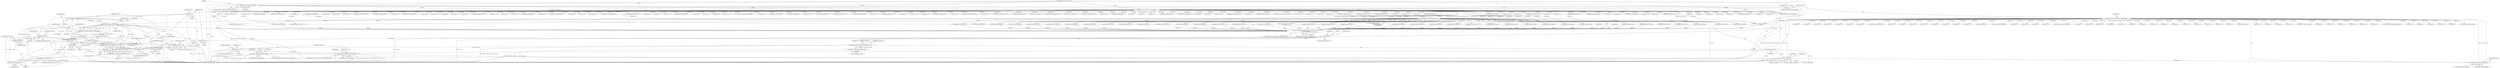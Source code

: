 digraph "0_tcpdump_289c672020280529fd382f3502efab7100d638ec@pointer" {
"1002103" [label="(Call,obj_tptr+=4)"];
"1002116" [label="(Call,rsvp_intserv_print(ndo, obj_tptr, obj_tlen))"];
"1000145" [label="(MethodParameterIn,netdissect_options *ndo)"];
"1002103" [label="(Call,obj_tptr+=4)"];
"1002057" [label="(Call,obj_tptr+=4)"];
"1000314" [label="(Call,obj_tptr=tptr+sizeof(struct rsvp_object_header))"];
"1000184" [label="(Call,(const struct rsvp_object_header *)tptr)"];
"1000148" [label="(MethodParameterIn,const u_char *tptr)"];
"1002131" [label="(Call,obj_tptr+=processed)"];
"1002121" [label="(Call,processed == 0)"];
"1002114" [label="(Call,processed = rsvp_intserv_print(ndo, obj_tptr, obj_tlen))"];
"1002106" [label="(Call,obj_tlen-=4)"];
"1002064" [label="(Call,obj_tlen >= 4)"];
"1002060" [label="(Call,obj_tlen-=4)"];
"1002031" [label="(Call,obj_tlen < 4)"];
"1000320" [label="(Call,obj_tlen=rsvp_obj_len-sizeof(struct rsvp_object_header))"];
"1000322" [label="(Call,rsvp_obj_len-sizeof(struct rsvp_object_header))"];
"1000301" [label="(Call,tlen < rsvp_obj_len)"];
"1000172" [label="(Call,tlen>=sizeof(struct rsvp_object_header))"];
"1000150" [label="(MethodParameterIn,u_int tlen)"];
"1000215" [label="(Call,rsvp_obj_len < sizeof(struct rsvp_object_header))"];
"1000199" [label="(Call,rsvp_obj_len % 4)"];
"1000187" [label="(Call,rsvp_obj_len=EXTRACT_16BITS(rsvp_obj_header->length))"];
"1000189" [label="(Call,EXTRACT_16BITS(rsvp_obj_header->length))"];
"1002125" [label="(Call,obj_tlen-=processed)"];
"1002071" [label="(Call,EXTRACT_16BITS(obj_tptr+2))"];
"1002070" [label="(Call,EXTRACT_16BITS(obj_tptr+2)<<2)"];
"1002068" [label="(Call,intserv_serv_tlen=EXTRACT_16BITS(obj_tptr+2)<<2)"];
"1002110" [label="(Call,intserv_serv_tlen>=4)"];
"1002128" [label="(Call,intserv_serv_tlen-=processed)"];
"1002072" [label="(Call,obj_tptr+2)"];
"1002096" [label="(Call,obj_tptr+1)"];
"1003366" [label="(Call,print_unknown_data(ndo, tptr + sizeof(struct rsvp_object_header), \"\n\t    \", /* FIXME indentation */\n                               rsvp_obj_len - sizeof(struct rsvp_object_header)))"];
"1002132" [label="(Identifier,obj_tptr)"];
"1002033" [label="(Literal,4)"];
"1001284" [label="(Call,EXTRACT_16BITS(obj_tptr+2))"];
"1000182" [label="(Call,rsvp_obj_header = (const struct rsvp_object_header *)tptr)"];
"1002127" [label="(Identifier,processed)"];
"1002071" [label="(Call,EXTRACT_16BITS(obj_tptr+2))"];
"1002568" [label="(Call,obj_tptr+=16)"];
"1002750" [label="(Call,obj_tptr+17)"];
"1002236" [label="(Call,obj_tlen < 20)"];
"1001853" [label="(Call,EXTRACT_32BITS(obj_tptr+8))"];
"1002028" [label="(Block,)"];
"1001192" [label="(Call,obj_tptr+4)"];
"1002951" [label="(Call,obj_tptr + 1)"];
"1002755" [label="(Call,EXTRACT_16BITS(obj_tptr+18))"];
"1000315" [label="(Identifier,obj_tptr)"];
"1002072" [label="(Call,obj_tptr+2)"];
"1001847" [label="(Call,EXTRACT_32BITS(obj_tptr+4))"];
"1001848" [label="(Call,obj_tptr+4)"];
"1000349" [label="(Call,obj_tlen < 8)"];
"1002066" [label="(Literal,4)"];
"1000314" [label="(Call,obj_tptr=tptr+sizeof(struct rsvp_object_header))"];
"1000186" [label="(Identifier,tptr)"];
"1002176" [label="(Call,obj_tlen < 20)"];
"1002583" [label="(Call,obj_tlen >= 8)"];
"1001477" [label="(Call,obj_tlen-=*(obj_tptr+1))"];
"1000681" [label="(Call,ipaddr_string(ndo, obj_tptr))"];
"1002129" [label="(Identifier,intserv_serv_tlen)"];
"1002660" [label="(Call,obj_tptr+5)"];
"1003183" [label="(Call,EXTRACT_16BITS(obj_tptr))"];
"1002032" [label="(Identifier,obj_tlen)"];
"1000301" [label="(Call,tlen < rsvp_obj_len)"];
"1003384" [label="(Literal,0)"];
"1000695" [label="(Call,obj_tlen < sizeof(struct in6_addr))"];
"1001918" [label="(Call,obj_tlen < 8)"];
"1001073" [label="(Call,obj_tptr+=4)"];
"1001025" [label="(Call,ipaddr_string(ndo, obj_tptr+8))"];
"1001658" [label="(Call,obj_tptr+3)"];
"1002895" [label="(Call,print_unknown_data(ndo, obj_tptr + 2, \"\n\t\t\", *(obj_tptr + 1) - 2))"];
"1001208" [label="(Call,EXTRACT_16BITS(obj_tptr+4))"];
"1001453" [label="(Call,obj_tptr+2)"];
"1001666" [label="(Call,obj_tptr+3)"];
"1001480" [label="(Call,obj_tptr+1)"];
"1002756" [label="(Call,obj_tptr+18)"];
"1001129" [label="(Call,obj_tptr + 6)"];
"1000410" [label="(Call,ip6addr_string(ndo, obj_tptr))"];
"1002323" [label="(Call,ipaddr_string(ndo, obj_tptr))"];
"1002118" [label="(Identifier,obj_tptr)"];
"1003380" [label="(Call,tlen-=rsvp_obj_len)"];
"1000952" [label="(Call,ip6addr_string(ndo, obj_tptr+20))"];
"1003324" [label="(Call,ip6addr_string(ndo, obj_tptr))"];
"1000217" [label="(Call,sizeof(struct rsvp_object_header))"];
"1000843" [label="(Call,EXTRACT_24BITS(obj_tptr+1))"];
"1002801" [label="(Call,obj_tlen-=20)"];
"1002731" [label="(Call,obj_tlen-=8)"];
"1001323" [label="(Call,obj_tptr + 1)"];
"1002957" [label="(Call,obj_tptr+=4)"];
"1000867" [label="(Call,obj_tlen < 8)"];
"1002398" [label="(Call,obj_tlen < sizeof(struct rsvp_obj_frr_t))"];
"1002109" [label="(ControlStructure,while (intserv_serv_tlen>=4))"];
"1000179" [label="(Identifier,tptr)"];
"1000463" [label="(Call,ip6addr_string(ndo, obj_tptr))"];
"1000571" [label="(Call,ipaddr_string(ndo, obj_tptr))"];
"1000176" [label="(Block,)"];
"1001483" [label="(Call,obj_tptr+=*(obj_tptr+1))"];
"1001405" [label="(Call,ipaddr_string(ndo, obj_tptr+2))"];
"1000145" [label="(MethodParameterIn,netdissect_options *ndo)"];
"1003373" [label="(Call,rsvp_obj_len - sizeof(struct rsvp_object_header))"];
"1002112" [label="(Literal,4)"];
"1000709" [label="(Call,ip6addr_string(ndo, obj_tptr))"];
"1002280" [label="(Call,ip6addr_string(ndo, obj_tptr))"];
"1001289" [label="(Call,obj_tptr + 2)"];
"1003154" [label="(Call,EXTRACT_32BITS(obj_tptr))"];
"1001095" [label="(Call,EXTRACT_16BITS(obj_tptr + 2))"];
"1003286" [label="(Call,obj_tlen < 4)"];
"1000328" [label="(Call,ND_TTEST2(*tptr, rsvp_obj_len))"];
"1002595" [label="(Call,ipaddr_string(ndo, obj_tptr))"];
"1001801" [label="(Call,obj_tptr + 4)"];
"1002160" [label="(Call,ipaddr_string(ndo, obj_tptr))"];
"1001014" [label="(Call,ipaddr_string(ndo, obj_tptr))"];
"1002665" [label="(Call,EXTRACT_16BITS(obj_tptr+6))"];
"1001448" [label="(Call,obj_tptr+2)"];
"1001295" [label="(Call,obj_tptr+=4)"];
"1001239" [label="(Call,obj_tlen < 4)"];
"1002206" [label="(Call,obj_tlen < 20)"];
"1002110" [label="(Call,intserv_serv_tlen>=4)"];
"1001854" [label="(Call,obj_tptr+8)"];
"1002353" [label="(Call,ipaddr_string(ndo, obj_tptr))"];
"1002105" [label="(Literal,4)"];
"1000897" [label="(Call,obj_tlen < 20)"];
"1000321" [label="(Identifier,obj_tlen)"];
"1001311" [label="(Call,obj_tlen >= 4)"];
"1001142" [label="(Call,EXTRACT_16BITS(obj_tptr+8))"];
"1001879" [label="(Call,EXTRACT_32BITS(obj_tptr + 4))"];
"1001179" [label="(Call,obj_tptr + 2)"];
"1001221" [label="(Call,EXTRACT_16BITS(obj_tptr + 4))"];
"1000911" [label="(Call,ip6addr_string(ndo, obj_tptr))"];
"1001841" [label="(Call,obj_tptr+4)"];
"1000215" [label="(Call,rsvp_obj_len < sizeof(struct rsvp_object_header))"];
"1003299" [label="(Call,ipaddr_string(ndo, obj_tptr))"];
"1001096" [label="(Call,obj_tptr + 2)"];
"1002108" [label="(Literal,4)"];
"1000205" [label="(Identifier,ndo)"];
"1003240" [label="(Call,obj_tlen-=4)"];
"1000171" [label="(ControlStructure,while(tlen>=sizeof(struct rsvp_object_header)))"];
"1002074" [label="(Literal,2)"];
"1000323" [label="(Identifier,rsvp_obj_len)"];
"1002677" [label="(Call,ipaddr_string(ndo, obj_tptr))"];
"1002104" [label="(Identifier,obj_tptr)"];
"1001377" [label="(Call,obj_tptr+6)"];
"1001470" [label="(Call,obj_tptr+3)"];
"1000520" [label="(Call,obj_tlen < 12)"];
"1000189" [label="(Call,EXTRACT_16BITS(rsvp_obj_header->length))"];
"1001407" [label="(Call,obj_tptr+2)"];
"1002741" [label="(Call,obj_tlen < 20)"];
"1001685" [label="(Call,obj_tlen < 4)"];
"1000216" [label="(Identifier,rsvp_obj_len)"];
"1000542" [label="(Call,ipaddr_string(ndo, obj_tptr + 8))"];
"1001052" [label="(Call,obj_tlen >= 4)"];
"1002119" [label="(Identifier,obj_tlen)"];
"1000200" [label="(Identifier,rsvp_obj_len)"];
"1003368" [label="(Call,tptr + sizeof(struct rsvp_object_header))"];
"1000557" [label="(Call,obj_tlen < 12)"];
"1002067" [label="(Block,)"];
"1002113" [label="(Block,)"];
"1001996" [label="(Call,obj_tlen < 4)"];
"1002950" [label="(Call,EXTRACT_24BITS(obj_tptr + 1))"];
"1001858" [label="(Call,obj_tptr + 12)"];
"1001587" [label="(Call,obj_tptr+3)"];
"1002134" [label="(ControlStructure,break;)"];
"1001277" [label="(Call,obj_tptr+1)"];
"1002009" [label="(Call,EXTRACT_32BITS(obj_tptr))"];
"1000852" [label="(Call,obj_tptr+=4)"];
"1001066" [label="(Call,EXTRACT_16BITS(obj_tptr + 2))"];
"1001462" [label="(Call,obj_tptr+3)"];
"1002111" [label="(Identifier,intserv_serv_tlen)"];
"1002053" [label="(Call,obj_tptr + 2)"];
"1002734" [label="(Call,obj_tptr+=8)"];
"1001079" [label="(Call,obj_tlen < 12)"];
"1002122" [label="(Identifier,processed)"];
"1002339" [label="(Call,obj_tlen < 16)"];
"1002103" [label="(Call,obj_tptr+=4)"];
"1000644" [label="(Call,ip6addr_string(ndo, obj_tptr))"];
"1002934" [label="(Call,obj_tlen < 8)"];
"1002484" [label="(Call,obj_tptr+=sizeof(struct rsvp_obj_frr_t))"];
"1003377" [label="(Call,tptr+=rsvp_obj_len)"];
"1002063" [label="(ControlStructure,while (obj_tlen >= 4))"];
"1000941" [label="(Call,ip6addr_string(ndo, obj_tptr))"];
"1001473" [label="(Call,EXTRACT_32BITS(obj_tptr + 4))"];
"1002828" [label="(Call,obj_tptr+2)"];
"1001646" [label="(Call,obj_tptr+2)"];
"1001896" [label="(Call,obj_tlen+=subobj_len)"];
"1001780" [label="(Call,obj_tptr + 4)"];
"1002266" [label="(Call,obj_tlen < 40)"];
"1002097" [label="(Identifier,obj_tptr)"];
"1001578" [label="(Call,obj_tlen < 4)"];
"1000330" [label="(Identifier,tptr)"];
"1001191" [label="(Call,EXTRACT_32BITS(obj_tptr+4))"];
"1002651" [label="(Call,obj_tlen < 8)"];
"1003225" [label="(Call,obj_tptr+4)"];
"1001502" [label="(Call,obj_tlen < 8)"];
"1001222" [label="(Call,obj_tptr + 4)"];
"1002107" [label="(Identifier,obj_tlen)"];
"1002115" [label="(Identifier,processed)"];
"1002030" [label="(ControlStructure,if (obj_tlen < 4))"];
"1002128" [label="(Call,intserv_serv_tlen-=processed)"];
"1000602" [label="(Call,obj_tlen < sizeof(struct in_addr))"];
"1002121" [label="(Call,processed == 0)"];
"1001954" [label="(Call,obj_tlen < 20)"];
"1003311" [label="(Call,obj_tlen < 16)"];
"1002117" [label="(Identifier,ndo)"];
"1001209" [label="(Call,obj_tptr+4)"];
"1000781" [label="(Call,obj_tlen < 12)"];
"1002125" [label="(Call,obj_tlen-=processed)"];
"1000303" [label="(Identifier,rsvp_obj_len)"];
"1003098" [label="(Call,signature_verify(ndo, pptr, plen,\n                                            obj_ptr.rsvp_obj_integrity->digest,\n                                            rsvp_clear_checksum,\n                                            rsvp_com_header))"];
"1000222" [label="(Identifier,ndo)"];
"1001419" [label="(Call,obj_tptr + 7)"];
"1003006" [label="(Call,(const struct rsvp_obj_integrity_t *)obj_tptr)"];
"1000485" [label="(Call,obj_tlen < 26)"];
"1002031" [label="(Call,obj_tlen < 4)"];
"1001067" [label="(Call,obj_tptr + 2)"];
"1001706" [label="(Call,EXTRACT_16BITS(obj_tptr))"];
"1002629" [label="(Call,EXTRACT_32BITS(obj_tptr))"];
"1000190" [label="(Call,rsvp_obj_header->length)"];
"1001233" [label="(Call,obj_tptr+=12)"];
"1002039" [label="(Identifier,ndo)"];
"1002114" [label="(Call,processed = rsvp_intserv_print(ndo, obj_tptr, obj_tlen))"];
"1002075" [label="(Literal,2)"];
"1000984" [label="(Call,ipaddr_string(ndo, obj_tptr))"];
"1000148" [label="(MethodParameterIn,const u_char *tptr)"];
"1000449" [label="(Call,obj_tlen < 36)"];
"1002819" [label="(Call,obj_tlen < 4)"];
"1002190" [label="(Call,ip6addr_string(ndo, obj_tptr))"];
"1002995" [label="(Call,obj_tlen < sizeof(struct rsvp_obj_integrity_t))"];
"1002078" [label="(Identifier,ndo)"];
"1000795" [label="(Call,EXTRACT_32BITS(obj_tptr))"];
"1000320" [label="(Call,obj_tlen=rsvp_obj_len-sizeof(struct rsvp_object_header))"];
"1000300" [label="(ControlStructure,if(tlen < rsvp_obj_len))"];
"1002126" [label="(Identifier,obj_tlen)"];
"1001178" [label="(Call,EXTRACT_16BITS(obj_tptr + 2))"];
"1000826" [label="(Call,obj_tlen < 4)"];
"1002364" [label="(Call,ipaddr_string(ndo, obj_tptr+8))"];
"1001122" [label="(Call,EXTRACT_16BITS(obj_tptr+4))"];
"1001199" [label="(Call,obj_tptr+8)"];
"1001932" [label="(Call,ipaddr_string(ndo, obj_tptr))"];
"1001128" [label="(Call,EXTRACT_16BITS(obj_tptr + 6))"];
"1001412" [label="(Call,obj_tptr+6)"];
"1001968" [label="(Call,ip6addr_string(ndo, obj_tptr))"];
"1001617" [label="(Call,obj_tptr + 4 + i)"];
"1002124" [label="(ControlStructure,break;)"];
"1002058" [label="(Identifier,obj_tptr)"];
"1002666" [label="(Call,obj_tptr+6)"];
"1001288" [label="(Call,EXTRACT_16BITS(obj_tptr + 2))"];
"1002065" [label="(Identifier,obj_tlen)"];
"1000757" [label="(Call,obj_tlen < 4)"];
"1001285" [label="(Call,obj_tptr+2)"];
"1001857" [label="(Call,EXTRACT_32BITS(obj_tptr + 12))"];
"1003356" [label="(ControlStructure,if (ndo->ndo_vflag > 1 || hexdump == TRUE))"];
"1003235" [label="(Call,obj_tptr+=12)"];
"1000174" [label="(Call,sizeof(struct rsvp_object_header))"];
"1001540" [label="(Call,obj_tlen < 8)"];
"1002491" [label="(Call,obj_tlen < 16)"];
"1000150" [label="(MethodParameterIn,u_int tlen)"];
"1001148" [label="(Call,EXTRACT_16BITS(obj_tptr + 10))"];
"1002839" [label="(Call,EXTRACT_16BITS(obj_tptr))"];
"1001614" [label="(Call,safeputchar(ndo, *(obj_tptr + 4 + i)))"];
"1001893" [label="(Call,obj_tptr+=subobj_len)"];
"1002061" [label="(Identifier,obj_tlen)"];
"1001198" [label="(Call,EXTRACT_32BITS(obj_tptr+8))"];
"1001661" [label="(Call,obj_tptr+=4+*(obj_tptr+3))"];
"1002598" [label="(Call,ipaddr_string(ndo, obj_tptr + 4))"];
"1002131" [label="(Call,obj_tptr+=processed)"];
"1000579" [label="(Call,ipaddr_string(ndo, obj_tptr + 8))"];
"1002096" [label="(Call,obj_tptr+1)"];
"1002052" [label="(Call,EXTRACT_16BITS(obj_tptr + 2))"];
"1003243" [label="(Call,obj_tptr+=4)"];
"1002309" [label="(Call,obj_tlen < 8)"];
"1001516" [label="(Call,EXTRACT_32BITS(obj_tptr))"];
"1000667" [label="(Call,obj_tlen < sizeof(struct in_addr))"];
"1000324" [label="(Call,sizeof(struct rsvp_object_header))"];
"1002073" [label="(Identifier,obj_tptr)"];
"1001486" [label="(Call,obj_tptr+1)"];
"1001778" [label="(Call,ipaddr_string(ndo, obj_tptr + 4))"];
"1000881" [label="(Call,ipaddr_string(ndo, obj_tptr))"];
"1002291" [label="(Call,ip6addr_string(ndo, obj_tptr+20))"];
"1001474" [label="(Call,obj_tptr + 4)"];
"1001880" [label="(Call,obj_tptr + 4)"];
"1002146" [label="(Call,obj_tlen < 8)"];
"1000307" [label="(Identifier,ndo)"];
"1000198" [label="(ControlStructure,if(rsvp_obj_len % 4))"];
"1003409" [label="(MethodReturn,RET)"];
"1000316" [label="(Call,tptr+sizeof(struct rsvp_object_header))"];
"1002070" [label="(Call,EXTRACT_16BITS(obj_tptr+2)<<2)"];
"1002095" [label="(Call,*(obj_tptr+1))"];
"1001840" [label="(Call,EXTRACT_32BITS(obj_tptr+4))"];
"1003366" [label="(Call,print_unknown_data(ndo, tptr + sizeof(struct rsvp_object_header), \"\n\t    \", /* FIXME indentation */\n                               rsvp_obj_len - sizeof(struct rsvp_object_header)))"];
"1002220" [label="(Call,ip6addr_string(ndo, obj_tptr))"];
"1000194" [label="(Identifier,rsvp_obj_ctype)"];
"1002098" [label="(Literal,1)"];
"1003367" [label="(Identifier,ndo)"];
"1003138" [label="(Call,obj_tlen < 4)"];
"1002120" [label="(ControlStructure,if (processed == 0))"];
"1002123" [label="(Literal,0)"];
"1002059" [label="(Literal,4)"];
"1002068" [label="(Call,intserv_serv_tlen=EXTRACT_16BITS(obj_tptr+2)<<2)"];
"1002062" [label="(Literal,4)"];
"1000499" [label="(Call,EXTRACT_32BITS(obj_tptr))"];
"1001272" [label="(Call,obj_tptr+1)"];
"1001638" [label="(Call,obj_tptr+1)"];
"1000970" [label="(Call,obj_tlen < 8)"];
"1000471" [label="(Call,ip6addr_string(ndo, obj_tptr + 20))"];
"1000184" [label="(Call,(const struct rsvp_object_header *)tptr)"];
"1001156" [label="(Call,obj_tptr+=12)"];
"1002069" [label="(Identifier,intserv_serv_tlen)"];
"1002130" [label="(Identifier,processed)"];
"1003228" [label="(Call,EXTRACT_32BITS(obj_tptr + 8))"];
"1000616" [label="(Call,ipaddr_string(ndo, obj_tptr))"];
"1000735" [label="(Call,obj_tlen >= 4)"];
"1003372" [label="(Literal,\"\n\t    \")"];
"1002116" [label="(Call,rsvp_intserv_print(ndo, obj_tptr, obj_tlen))"];
"1000214" [label="(ControlStructure,if(rsvp_obj_len < sizeof(struct rsvp_object_header)))"];
"1003229" [label="(Call,obj_tptr + 8)"];
"1002767" [label="(Call,ip6addr_string(ndo, obj_tptr))"];
"1001554" [label="(Call,EXTRACT_32BITS(obj_tptr))"];
"1002133" [label="(Identifier,processed)"];
"1000396" [label="(Call,obj_tlen < 20)"];
"1003350" [label="(Call,print_unknown_data(ndo, obj_tptr, \"\n\t    \", obj_tlen))"];
"1002390" [label="(Call,(const struct rsvp_obj_frr_t *)obj_tptr)"];
"1003174" [label="(Call,obj_tlen < 4)"];
"1000187" [label="(Call,rsvp_obj_len=EXTRACT_16BITS(rsvp_obj_header->length))"];
"1000927" [label="(Call,obj_tlen < 40)"];
"1000506" [label="(Call,ip6addr_string(ndo, obj_tptr + 8))"];
"1002804" [label="(Call,obj_tptr+=20)"];
"1001650" [label="(Call,obj_tptr + 2)"];
"1000630" [label="(Call,obj_tlen < sizeof(struct in6_addr))"];
"1001123" [label="(Call,obj_tptr+4)"];
"1001162" [label="(Call,obj_tlen < 12)"];
"1000322" [label="(Call,rsvp_obj_len-sizeof(struct rsvp_object_header))"];
"1002632" [label="(Call,obj_tlen-=4)"];
"1002064" [label="(Call,obj_tlen >= 4)"];
"1001000" [label="(Call,obj_tlen < 16)"];
"1001143" [label="(Call,obj_tptr+8)"];
"1000238" [label="(Identifier,ndo)"];
"1000201" [label="(Literal,4)"];
"1002057" [label="(Call,obj_tptr+=4)"];
"1002827" [label="(Call,EXTRACT_16BITS(obj_tptr+2))"];
"1003224" [label="(Call,EXTRACT_32BITS(obj_tptr+4))"];
"1000746" [label="(Call,EXTRACT_32BITS(obj_tptr))"];
"1003210" [label="(Call,obj_tlen < 12)"];
"1001107" [label="(Call,obj_tptr + 4)"];
"1002250" [label="(Call,ipaddr_string(ndo, obj_tptr))"];
"1001799" [label="(Call,ip6addr_string(ndo, obj_tptr + 4))"];
"1002036" [label="(Literal,1)"];
"1000173" [label="(Identifier,tlen)"];
"1000188" [label="(Identifier,rsvp_obj_len)"];
"1002106" [label="(Call,obj_tlen-=4)"];
"1001149" [label="(Call,obj_tptr + 10)"];
"1000844" [label="(Call,obj_tptr+1)"];
"1000363" [label="(Call,ipaddr_string(ndo, obj_tptr))"];
"1000534" [label="(Call,ipaddr_string(ndo, obj_tptr))"];
"1000770" [label="(Call,EXTRACT_32BITS(obj_tptr))"];
"1002060" [label="(Call,obj_tlen-=4)"];
"1000172" [label="(Call,tlen>=sizeof(struct rsvp_object_header))"];
"1000199" [label="(Call,rsvp_obj_len % 4)"];
"1003378" [label="(Identifier,tptr)"];
"1000302" [label="(Identifier,tlen)"];
"1002103" -> "1002067"  [label="AST: "];
"1002103" -> "1002105"  [label="CFG: "];
"1002104" -> "1002103"  [label="AST: "];
"1002105" -> "1002103"  [label="AST: "];
"1002107" -> "1002103"  [label="CFG: "];
"1002103" -> "1003409"  [label="DDG: obj_tptr"];
"1002103" -> "1002071"  [label="DDG: obj_tptr"];
"1002103" -> "1002072"  [label="DDG: obj_tptr"];
"1002103" -> "1002096"  [label="DDG: obj_tptr"];
"1002116" -> "1002103"  [label="DDG: obj_tptr"];
"1002057" -> "1002103"  [label="DDG: obj_tptr"];
"1002131" -> "1002103"  [label="DDG: obj_tptr"];
"1002103" -> "1002116"  [label="DDG: obj_tptr"];
"1002116" -> "1002114"  [label="AST: "];
"1002116" -> "1002119"  [label="CFG: "];
"1002117" -> "1002116"  [label="AST: "];
"1002118" -> "1002116"  [label="AST: "];
"1002119" -> "1002116"  [label="AST: "];
"1002114" -> "1002116"  [label="CFG: "];
"1002116" -> "1003409"  [label="DDG: obj_tptr"];
"1002116" -> "1003409"  [label="DDG: obj_tlen"];
"1002116" -> "1003409"  [label="DDG: ndo"];
"1002116" -> "1002064"  [label="DDG: obj_tlen"];
"1002116" -> "1002071"  [label="DDG: obj_tptr"];
"1002116" -> "1002072"  [label="DDG: obj_tptr"];
"1002116" -> "1002096"  [label="DDG: obj_tptr"];
"1002116" -> "1002114"  [label="DDG: ndo"];
"1002116" -> "1002114"  [label="DDG: obj_tptr"];
"1002116" -> "1002114"  [label="DDG: obj_tlen"];
"1000145" -> "1002116"  [label="DDG: ndo"];
"1002131" -> "1002116"  [label="DDG: obj_tptr"];
"1002106" -> "1002116"  [label="DDG: obj_tlen"];
"1002125" -> "1002116"  [label="DDG: obj_tlen"];
"1002116" -> "1002125"  [label="DDG: obj_tlen"];
"1002116" -> "1002131"  [label="DDG: obj_tptr"];
"1002116" -> "1003366"  [label="DDG: ndo"];
"1000145" -> "1000144"  [label="AST: "];
"1000145" -> "1003409"  [label="DDG: ndo"];
"1000145" -> "1000363"  [label="DDG: ndo"];
"1000145" -> "1000410"  [label="DDG: ndo"];
"1000145" -> "1000463"  [label="DDG: ndo"];
"1000145" -> "1000471"  [label="DDG: ndo"];
"1000145" -> "1000506"  [label="DDG: ndo"];
"1000145" -> "1000534"  [label="DDG: ndo"];
"1000145" -> "1000542"  [label="DDG: ndo"];
"1000145" -> "1000571"  [label="DDG: ndo"];
"1000145" -> "1000579"  [label="DDG: ndo"];
"1000145" -> "1000616"  [label="DDG: ndo"];
"1000145" -> "1000644"  [label="DDG: ndo"];
"1000145" -> "1000681"  [label="DDG: ndo"];
"1000145" -> "1000709"  [label="DDG: ndo"];
"1000145" -> "1000881"  [label="DDG: ndo"];
"1000145" -> "1000911"  [label="DDG: ndo"];
"1000145" -> "1000941"  [label="DDG: ndo"];
"1000145" -> "1000952"  [label="DDG: ndo"];
"1000145" -> "1000984"  [label="DDG: ndo"];
"1000145" -> "1001014"  [label="DDG: ndo"];
"1000145" -> "1001025"  [label="DDG: ndo"];
"1000145" -> "1001405"  [label="DDG: ndo"];
"1000145" -> "1001614"  [label="DDG: ndo"];
"1000145" -> "1001778"  [label="DDG: ndo"];
"1000145" -> "1001799"  [label="DDG: ndo"];
"1000145" -> "1001932"  [label="DDG: ndo"];
"1000145" -> "1001968"  [label="DDG: ndo"];
"1000145" -> "1002160"  [label="DDG: ndo"];
"1000145" -> "1002190"  [label="DDG: ndo"];
"1000145" -> "1002220"  [label="DDG: ndo"];
"1000145" -> "1002250"  [label="DDG: ndo"];
"1000145" -> "1002280"  [label="DDG: ndo"];
"1000145" -> "1002291"  [label="DDG: ndo"];
"1000145" -> "1002323"  [label="DDG: ndo"];
"1000145" -> "1002353"  [label="DDG: ndo"];
"1000145" -> "1002364"  [label="DDG: ndo"];
"1000145" -> "1002595"  [label="DDG: ndo"];
"1000145" -> "1002598"  [label="DDG: ndo"];
"1000145" -> "1002677"  [label="DDG: ndo"];
"1000145" -> "1002767"  [label="DDG: ndo"];
"1000145" -> "1002895"  [label="DDG: ndo"];
"1000145" -> "1003098"  [label="DDG: ndo"];
"1000145" -> "1003299"  [label="DDG: ndo"];
"1000145" -> "1003324"  [label="DDG: ndo"];
"1000145" -> "1003350"  [label="DDG: ndo"];
"1000145" -> "1003366"  [label="DDG: ndo"];
"1002057" -> "1002028"  [label="AST: "];
"1002057" -> "1002059"  [label="CFG: "];
"1002058" -> "1002057"  [label="AST: "];
"1002059" -> "1002057"  [label="AST: "];
"1002061" -> "1002057"  [label="CFG: "];
"1002057" -> "1003409"  [label="DDG: obj_tptr"];
"1000314" -> "1002057"  [label="DDG: obj_tptr"];
"1002057" -> "1002071"  [label="DDG: obj_tptr"];
"1002057" -> "1002072"  [label="DDG: obj_tptr"];
"1002057" -> "1002096"  [label="DDG: obj_tptr"];
"1000314" -> "1000176"  [label="AST: "];
"1000314" -> "1000316"  [label="CFG: "];
"1000315" -> "1000314"  [label="AST: "];
"1000316" -> "1000314"  [label="AST: "];
"1000321" -> "1000314"  [label="CFG: "];
"1000314" -> "1003409"  [label="DDG: obj_tptr"];
"1000314" -> "1003409"  [label="DDG: tptr+sizeof(struct rsvp_object_header)"];
"1000184" -> "1000314"  [label="DDG: tptr"];
"1000148" -> "1000314"  [label="DDG: tptr"];
"1000314" -> "1000363"  [label="DDG: obj_tptr"];
"1000314" -> "1000410"  [label="DDG: obj_tptr"];
"1000314" -> "1000463"  [label="DDG: obj_tptr"];
"1000314" -> "1000499"  [label="DDG: obj_tptr"];
"1000314" -> "1000534"  [label="DDG: obj_tptr"];
"1000314" -> "1000571"  [label="DDG: obj_tptr"];
"1000314" -> "1000616"  [label="DDG: obj_tptr"];
"1000314" -> "1000644"  [label="DDG: obj_tptr"];
"1000314" -> "1000681"  [label="DDG: obj_tptr"];
"1000314" -> "1000709"  [label="DDG: obj_tptr"];
"1000314" -> "1000746"  [label="DDG: obj_tptr"];
"1000314" -> "1000770"  [label="DDG: obj_tptr"];
"1000314" -> "1000795"  [label="DDG: obj_tptr"];
"1000314" -> "1000843"  [label="DDG: obj_tptr"];
"1000314" -> "1000844"  [label="DDG: obj_tptr"];
"1000314" -> "1000852"  [label="DDG: obj_tptr"];
"1000314" -> "1000881"  [label="DDG: obj_tptr"];
"1000314" -> "1000911"  [label="DDG: obj_tptr"];
"1000314" -> "1000941"  [label="DDG: obj_tptr"];
"1000314" -> "1000984"  [label="DDG: obj_tptr"];
"1000314" -> "1001014"  [label="DDG: obj_tptr"];
"1000314" -> "1001066"  [label="DDG: obj_tptr"];
"1000314" -> "1001067"  [label="DDG: obj_tptr"];
"1000314" -> "1001073"  [label="DDG: obj_tptr"];
"1000314" -> "1001095"  [label="DDG: obj_tptr"];
"1000314" -> "1001096"  [label="DDG: obj_tptr"];
"1000314" -> "1001107"  [label="DDG: obj_tptr"];
"1000314" -> "1001122"  [label="DDG: obj_tptr"];
"1000314" -> "1001123"  [label="DDG: obj_tptr"];
"1000314" -> "1001128"  [label="DDG: obj_tptr"];
"1000314" -> "1001129"  [label="DDG: obj_tptr"];
"1000314" -> "1001142"  [label="DDG: obj_tptr"];
"1000314" -> "1001143"  [label="DDG: obj_tptr"];
"1000314" -> "1001148"  [label="DDG: obj_tptr"];
"1000314" -> "1001149"  [label="DDG: obj_tptr"];
"1000314" -> "1001156"  [label="DDG: obj_tptr"];
"1000314" -> "1001178"  [label="DDG: obj_tptr"];
"1000314" -> "1001179"  [label="DDG: obj_tptr"];
"1000314" -> "1001191"  [label="DDG: obj_tptr"];
"1000314" -> "1001192"  [label="DDG: obj_tptr"];
"1000314" -> "1001198"  [label="DDG: obj_tptr"];
"1000314" -> "1001199"  [label="DDG: obj_tptr"];
"1000314" -> "1001208"  [label="DDG: obj_tptr"];
"1000314" -> "1001209"  [label="DDG: obj_tptr"];
"1000314" -> "1001221"  [label="DDG: obj_tptr"];
"1000314" -> "1001222"  [label="DDG: obj_tptr"];
"1000314" -> "1001233"  [label="DDG: obj_tptr"];
"1000314" -> "1001272"  [label="DDG: obj_tptr"];
"1000314" -> "1001277"  [label="DDG: obj_tptr"];
"1000314" -> "1001284"  [label="DDG: obj_tptr"];
"1000314" -> "1001285"  [label="DDG: obj_tptr"];
"1000314" -> "1001288"  [label="DDG: obj_tptr"];
"1000314" -> "1001289"  [label="DDG: obj_tptr"];
"1000314" -> "1001295"  [label="DDG: obj_tptr"];
"1000314" -> "1001323"  [label="DDG: obj_tptr"];
"1000314" -> "1001377"  [label="DDG: obj_tptr"];
"1000314" -> "1001405"  [label="DDG: obj_tptr"];
"1000314" -> "1001407"  [label="DDG: obj_tptr"];
"1000314" -> "1001412"  [label="DDG: obj_tptr"];
"1000314" -> "1001419"  [label="DDG: obj_tptr"];
"1000314" -> "1001448"  [label="DDG: obj_tptr"];
"1000314" -> "1001453"  [label="DDG: obj_tptr"];
"1000314" -> "1001462"  [label="DDG: obj_tptr"];
"1000314" -> "1001470"  [label="DDG: obj_tptr"];
"1000314" -> "1001473"  [label="DDG: obj_tptr"];
"1000314" -> "1001474"  [label="DDG: obj_tptr"];
"1000314" -> "1001480"  [label="DDG: obj_tptr"];
"1000314" -> "1001483"  [label="DDG: obj_tptr"];
"1000314" -> "1001486"  [label="DDG: obj_tptr"];
"1000314" -> "1001516"  [label="DDG: obj_tptr"];
"1000314" -> "1001554"  [label="DDG: obj_tptr"];
"1000314" -> "1001587"  [label="DDG: obj_tptr"];
"1000314" -> "1001617"  [label="DDG: obj_tptr"];
"1000314" -> "1001638"  [label="DDG: obj_tptr"];
"1000314" -> "1001646"  [label="DDG: obj_tptr"];
"1000314" -> "1001650"  [label="DDG: obj_tptr"];
"1000314" -> "1001658"  [label="DDG: obj_tptr"];
"1000314" -> "1001661"  [label="DDG: obj_tptr"];
"1000314" -> "1001666"  [label="DDG: obj_tptr"];
"1000314" -> "1001706"  [label="DDG: obj_tptr"];
"1000314" -> "1001778"  [label="DDG: obj_tptr"];
"1000314" -> "1001780"  [label="DDG: obj_tptr"];
"1000314" -> "1001799"  [label="DDG: obj_tptr"];
"1000314" -> "1001801"  [label="DDG: obj_tptr"];
"1000314" -> "1001840"  [label="DDG: obj_tptr"];
"1000314" -> "1001841"  [label="DDG: obj_tptr"];
"1000314" -> "1001847"  [label="DDG: obj_tptr"];
"1000314" -> "1001848"  [label="DDG: obj_tptr"];
"1000314" -> "1001853"  [label="DDG: obj_tptr"];
"1000314" -> "1001854"  [label="DDG: obj_tptr"];
"1000314" -> "1001857"  [label="DDG: obj_tptr"];
"1000314" -> "1001858"  [label="DDG: obj_tptr"];
"1000314" -> "1001879"  [label="DDG: obj_tptr"];
"1000314" -> "1001880"  [label="DDG: obj_tptr"];
"1000314" -> "1001893"  [label="DDG: obj_tptr"];
"1000314" -> "1001932"  [label="DDG: obj_tptr"];
"1000314" -> "1001968"  [label="DDG: obj_tptr"];
"1000314" -> "1002009"  [label="DDG: obj_tptr"];
"1000314" -> "1002052"  [label="DDG: obj_tptr"];
"1000314" -> "1002053"  [label="DDG: obj_tptr"];
"1000314" -> "1002160"  [label="DDG: obj_tptr"];
"1000314" -> "1002190"  [label="DDG: obj_tptr"];
"1000314" -> "1002220"  [label="DDG: obj_tptr"];
"1000314" -> "1002250"  [label="DDG: obj_tptr"];
"1000314" -> "1002280"  [label="DDG: obj_tptr"];
"1000314" -> "1002323"  [label="DDG: obj_tptr"];
"1000314" -> "1002353"  [label="DDG: obj_tptr"];
"1000314" -> "1002390"  [label="DDG: obj_tptr"];
"1000314" -> "1002484"  [label="DDG: obj_tptr"];
"1000314" -> "1002568"  [label="DDG: obj_tptr"];
"1000314" -> "1002595"  [label="DDG: obj_tptr"];
"1000314" -> "1002629"  [label="DDG: obj_tptr"];
"1000314" -> "1002660"  [label="DDG: obj_tptr"];
"1000314" -> "1002665"  [label="DDG: obj_tptr"];
"1000314" -> "1002666"  [label="DDG: obj_tptr"];
"1000314" -> "1002677"  [label="DDG: obj_tptr"];
"1000314" -> "1002734"  [label="DDG: obj_tptr"];
"1000314" -> "1002750"  [label="DDG: obj_tptr"];
"1000314" -> "1002755"  [label="DDG: obj_tptr"];
"1000314" -> "1002756"  [label="DDG: obj_tptr"];
"1000314" -> "1002767"  [label="DDG: obj_tptr"];
"1000314" -> "1002804"  [label="DDG: obj_tptr"];
"1000314" -> "1002827"  [label="DDG: obj_tptr"];
"1000314" -> "1002828"  [label="DDG: obj_tptr"];
"1000314" -> "1002839"  [label="DDG: obj_tptr"];
"1000314" -> "1002950"  [label="DDG: obj_tptr"];
"1000314" -> "1002951"  [label="DDG: obj_tptr"];
"1000314" -> "1002957"  [label="DDG: obj_tptr"];
"1000314" -> "1003006"  [label="DDG: obj_tptr"];
"1000314" -> "1003154"  [label="DDG: obj_tptr"];
"1000314" -> "1003183"  [label="DDG: obj_tptr"];
"1000314" -> "1003224"  [label="DDG: obj_tptr"];
"1000314" -> "1003225"  [label="DDG: obj_tptr"];
"1000314" -> "1003228"  [label="DDG: obj_tptr"];
"1000314" -> "1003229"  [label="DDG: obj_tptr"];
"1000314" -> "1003235"  [label="DDG: obj_tptr"];
"1000314" -> "1003243"  [label="DDG: obj_tptr"];
"1000314" -> "1003299"  [label="DDG: obj_tptr"];
"1000314" -> "1003324"  [label="DDG: obj_tptr"];
"1000314" -> "1003350"  [label="DDG: obj_tptr"];
"1000184" -> "1000182"  [label="AST: "];
"1000184" -> "1000186"  [label="CFG: "];
"1000185" -> "1000184"  [label="AST: "];
"1000186" -> "1000184"  [label="AST: "];
"1000182" -> "1000184"  [label="CFG: "];
"1000184" -> "1003409"  [label="DDG: tptr"];
"1000184" -> "1000182"  [label="DDG: tptr"];
"1000148" -> "1000184"  [label="DDG: tptr"];
"1000184" -> "1000316"  [label="DDG: tptr"];
"1000184" -> "1003366"  [label="DDG: tptr"];
"1000184" -> "1003368"  [label="DDG: tptr"];
"1000184" -> "1003377"  [label="DDG: tptr"];
"1000148" -> "1000144"  [label="AST: "];
"1000148" -> "1003409"  [label="DDG: tptr"];
"1000148" -> "1000316"  [label="DDG: tptr"];
"1000148" -> "1003366"  [label="DDG: tptr"];
"1000148" -> "1003368"  [label="DDG: tptr"];
"1000148" -> "1003377"  [label="DDG: tptr"];
"1002131" -> "1002113"  [label="AST: "];
"1002131" -> "1002133"  [label="CFG: "];
"1002132" -> "1002131"  [label="AST: "];
"1002133" -> "1002131"  [label="AST: "];
"1002111" -> "1002131"  [label="CFG: "];
"1002131" -> "1003409"  [label="DDG: processed"];
"1002131" -> "1003409"  [label="DDG: obj_tptr"];
"1002131" -> "1002071"  [label="DDG: obj_tptr"];
"1002131" -> "1002072"  [label="DDG: obj_tptr"];
"1002131" -> "1002096"  [label="DDG: obj_tptr"];
"1002121" -> "1002131"  [label="DDG: processed"];
"1002121" -> "1002120"  [label="AST: "];
"1002121" -> "1002123"  [label="CFG: "];
"1002122" -> "1002121"  [label="AST: "];
"1002123" -> "1002121"  [label="AST: "];
"1002124" -> "1002121"  [label="CFG: "];
"1002126" -> "1002121"  [label="CFG: "];
"1002121" -> "1003409"  [label="DDG: processed"];
"1002121" -> "1003409"  [label="DDG: processed == 0"];
"1002114" -> "1002121"  [label="DDG: processed"];
"1002121" -> "1002125"  [label="DDG: processed"];
"1002121" -> "1002128"  [label="DDG: processed"];
"1002114" -> "1002113"  [label="AST: "];
"1002115" -> "1002114"  [label="AST: "];
"1002122" -> "1002114"  [label="CFG: "];
"1002114" -> "1003409"  [label="DDG: rsvp_intserv_print(ndo, obj_tptr, obj_tlen)"];
"1002106" -> "1002067"  [label="AST: "];
"1002106" -> "1002108"  [label="CFG: "];
"1002107" -> "1002106"  [label="AST: "];
"1002108" -> "1002106"  [label="AST: "];
"1002111" -> "1002106"  [label="CFG: "];
"1002106" -> "1002064"  [label="DDG: obj_tlen"];
"1002064" -> "1002106"  [label="DDG: obj_tlen"];
"1002064" -> "1002063"  [label="AST: "];
"1002064" -> "1002066"  [label="CFG: "];
"1002065" -> "1002064"  [label="AST: "];
"1002066" -> "1002064"  [label="AST: "];
"1002069" -> "1002064"  [label="CFG: "];
"1002134" -> "1002064"  [label="CFG: "];
"1002064" -> "1003409"  [label="DDG: obj_tlen"];
"1002064" -> "1003409"  [label="DDG: obj_tlen >= 4"];
"1002060" -> "1002064"  [label="DDG: obj_tlen"];
"1002125" -> "1002064"  [label="DDG: obj_tlen"];
"1002060" -> "1002028"  [label="AST: "];
"1002060" -> "1002062"  [label="CFG: "];
"1002061" -> "1002060"  [label="AST: "];
"1002062" -> "1002060"  [label="AST: "];
"1002065" -> "1002060"  [label="CFG: "];
"1002031" -> "1002060"  [label="DDG: obj_tlen"];
"1002031" -> "1002030"  [label="AST: "];
"1002031" -> "1002033"  [label="CFG: "];
"1002032" -> "1002031"  [label="AST: "];
"1002033" -> "1002031"  [label="AST: "];
"1002036" -> "1002031"  [label="CFG: "];
"1002039" -> "1002031"  [label="CFG: "];
"1002031" -> "1003409"  [label="DDG: obj_tlen"];
"1002031" -> "1003409"  [label="DDG: obj_tlen < 4"];
"1000320" -> "1002031"  [label="DDG: obj_tlen"];
"1000320" -> "1000176"  [label="AST: "];
"1000320" -> "1000322"  [label="CFG: "];
"1000321" -> "1000320"  [label="AST: "];
"1000322" -> "1000320"  [label="AST: "];
"1000330" -> "1000320"  [label="CFG: "];
"1000320" -> "1003409"  [label="DDG: rsvp_obj_len-sizeof(struct rsvp_object_header)"];
"1000320" -> "1003409"  [label="DDG: obj_tlen"];
"1000322" -> "1000320"  [label="DDG: rsvp_obj_len"];
"1000320" -> "1000349"  [label="DDG: obj_tlen"];
"1000320" -> "1000396"  [label="DDG: obj_tlen"];
"1000320" -> "1000449"  [label="DDG: obj_tlen"];
"1000320" -> "1000485"  [label="DDG: obj_tlen"];
"1000320" -> "1000520"  [label="DDG: obj_tlen"];
"1000320" -> "1000557"  [label="DDG: obj_tlen"];
"1000320" -> "1000602"  [label="DDG: obj_tlen"];
"1000320" -> "1000630"  [label="DDG: obj_tlen"];
"1000320" -> "1000667"  [label="DDG: obj_tlen"];
"1000320" -> "1000695"  [label="DDG: obj_tlen"];
"1000320" -> "1000735"  [label="DDG: obj_tlen"];
"1000320" -> "1000757"  [label="DDG: obj_tlen"];
"1000320" -> "1000781"  [label="DDG: obj_tlen"];
"1000320" -> "1000826"  [label="DDG: obj_tlen"];
"1000320" -> "1000867"  [label="DDG: obj_tlen"];
"1000320" -> "1000897"  [label="DDG: obj_tlen"];
"1000320" -> "1000927"  [label="DDG: obj_tlen"];
"1000320" -> "1000970"  [label="DDG: obj_tlen"];
"1000320" -> "1001000"  [label="DDG: obj_tlen"];
"1000320" -> "1001052"  [label="DDG: obj_tlen"];
"1000320" -> "1001079"  [label="DDG: obj_tlen"];
"1000320" -> "1001162"  [label="DDG: obj_tlen"];
"1000320" -> "1001239"  [label="DDG: obj_tlen"];
"1000320" -> "1001311"  [label="DDG: obj_tlen"];
"1000320" -> "1001477"  [label="DDG: obj_tlen"];
"1000320" -> "1001502"  [label="DDG: obj_tlen"];
"1000320" -> "1001540"  [label="DDG: obj_tlen"];
"1000320" -> "1001578"  [label="DDG: obj_tlen"];
"1000320" -> "1001685"  [label="DDG: obj_tlen"];
"1000320" -> "1001896"  [label="DDG: obj_tlen"];
"1000320" -> "1001918"  [label="DDG: obj_tlen"];
"1000320" -> "1001954"  [label="DDG: obj_tlen"];
"1000320" -> "1001996"  [label="DDG: obj_tlen"];
"1000320" -> "1002146"  [label="DDG: obj_tlen"];
"1000320" -> "1002176"  [label="DDG: obj_tlen"];
"1000320" -> "1002206"  [label="DDG: obj_tlen"];
"1000320" -> "1002236"  [label="DDG: obj_tlen"];
"1000320" -> "1002266"  [label="DDG: obj_tlen"];
"1000320" -> "1002309"  [label="DDG: obj_tlen"];
"1000320" -> "1002339"  [label="DDG: obj_tlen"];
"1000320" -> "1002398"  [label="DDG: obj_tlen"];
"1000320" -> "1002491"  [label="DDG: obj_tlen"];
"1000320" -> "1002583"  [label="DDG: obj_tlen"];
"1000320" -> "1002632"  [label="DDG: obj_tlen"];
"1000320" -> "1002651"  [label="DDG: obj_tlen"];
"1000320" -> "1002731"  [label="DDG: obj_tlen"];
"1000320" -> "1002741"  [label="DDG: obj_tlen"];
"1000320" -> "1002801"  [label="DDG: obj_tlen"];
"1000320" -> "1002819"  [label="DDG: obj_tlen"];
"1000320" -> "1002934"  [label="DDG: obj_tlen"];
"1000320" -> "1002995"  [label="DDG: obj_tlen"];
"1000320" -> "1003138"  [label="DDG: obj_tlen"];
"1000320" -> "1003174"  [label="DDG: obj_tlen"];
"1000320" -> "1003210"  [label="DDG: obj_tlen"];
"1000320" -> "1003240"  [label="DDG: obj_tlen"];
"1000320" -> "1003286"  [label="DDG: obj_tlen"];
"1000320" -> "1003311"  [label="DDG: obj_tlen"];
"1000320" -> "1003350"  [label="DDG: obj_tlen"];
"1000322" -> "1000324"  [label="CFG: "];
"1000323" -> "1000322"  [label="AST: "];
"1000324" -> "1000322"  [label="AST: "];
"1000301" -> "1000322"  [label="DDG: rsvp_obj_len"];
"1000322" -> "1000328"  [label="DDG: rsvp_obj_len"];
"1000301" -> "1000300"  [label="AST: "];
"1000301" -> "1000303"  [label="CFG: "];
"1000302" -> "1000301"  [label="AST: "];
"1000303" -> "1000301"  [label="AST: "];
"1000307" -> "1000301"  [label="CFG: "];
"1000315" -> "1000301"  [label="CFG: "];
"1000301" -> "1003409"  [label="DDG: rsvp_obj_len"];
"1000301" -> "1003409"  [label="DDG: tlen < rsvp_obj_len"];
"1000301" -> "1003409"  [label="DDG: tlen"];
"1000172" -> "1000301"  [label="DDG: tlen"];
"1000150" -> "1000301"  [label="DDG: tlen"];
"1000215" -> "1000301"  [label="DDG: rsvp_obj_len"];
"1000301" -> "1003380"  [label="DDG: tlen"];
"1000172" -> "1000171"  [label="AST: "];
"1000172" -> "1000174"  [label="CFG: "];
"1000173" -> "1000172"  [label="AST: "];
"1000174" -> "1000172"  [label="AST: "];
"1000179" -> "1000172"  [label="CFG: "];
"1003384" -> "1000172"  [label="CFG: "];
"1000172" -> "1003409"  [label="DDG: tlen>=sizeof(struct rsvp_object_header)"];
"1000172" -> "1003409"  [label="DDG: tlen"];
"1000150" -> "1000172"  [label="DDG: tlen"];
"1000150" -> "1000144"  [label="AST: "];
"1000150" -> "1003409"  [label="DDG: tlen"];
"1000150" -> "1003380"  [label="DDG: tlen"];
"1000215" -> "1000214"  [label="AST: "];
"1000215" -> "1000217"  [label="CFG: "];
"1000216" -> "1000215"  [label="AST: "];
"1000217" -> "1000215"  [label="AST: "];
"1000222" -> "1000215"  [label="CFG: "];
"1000238" -> "1000215"  [label="CFG: "];
"1000215" -> "1003409"  [label="DDG: rsvp_obj_len"];
"1000215" -> "1003409"  [label="DDG: rsvp_obj_len < sizeof(struct rsvp_object_header)"];
"1000199" -> "1000215"  [label="DDG: rsvp_obj_len"];
"1000199" -> "1000198"  [label="AST: "];
"1000199" -> "1000201"  [label="CFG: "];
"1000200" -> "1000199"  [label="AST: "];
"1000201" -> "1000199"  [label="AST: "];
"1000205" -> "1000199"  [label="CFG: "];
"1000216" -> "1000199"  [label="CFG: "];
"1000199" -> "1003409"  [label="DDG: rsvp_obj_len"];
"1000199" -> "1003409"  [label="DDG: rsvp_obj_len % 4"];
"1000187" -> "1000199"  [label="DDG: rsvp_obj_len"];
"1000187" -> "1000176"  [label="AST: "];
"1000187" -> "1000189"  [label="CFG: "];
"1000188" -> "1000187"  [label="AST: "];
"1000189" -> "1000187"  [label="AST: "];
"1000194" -> "1000187"  [label="CFG: "];
"1000187" -> "1003409"  [label="DDG: EXTRACT_16BITS(rsvp_obj_header->length)"];
"1000189" -> "1000187"  [label="DDG: rsvp_obj_header->length"];
"1000189" -> "1000190"  [label="CFG: "];
"1000190" -> "1000189"  [label="AST: "];
"1000189" -> "1003409"  [label="DDG: rsvp_obj_header->length"];
"1002125" -> "1002113"  [label="AST: "];
"1002125" -> "1002127"  [label="CFG: "];
"1002126" -> "1002125"  [label="AST: "];
"1002127" -> "1002125"  [label="AST: "];
"1002129" -> "1002125"  [label="CFG: "];
"1002071" -> "1002070"  [label="AST: "];
"1002071" -> "1002072"  [label="CFG: "];
"1002072" -> "1002071"  [label="AST: "];
"1002075" -> "1002071"  [label="CFG: "];
"1002071" -> "1003409"  [label="DDG: obj_tptr+2"];
"1002071" -> "1002070"  [label="DDG: obj_tptr+2"];
"1002070" -> "1002068"  [label="AST: "];
"1002070" -> "1002075"  [label="CFG: "];
"1002075" -> "1002070"  [label="AST: "];
"1002068" -> "1002070"  [label="CFG: "];
"1002070" -> "1003409"  [label="DDG: EXTRACT_16BITS(obj_tptr+2)"];
"1002070" -> "1002068"  [label="DDG: EXTRACT_16BITS(obj_tptr+2)"];
"1002070" -> "1002068"  [label="DDG: 2"];
"1002068" -> "1002067"  [label="AST: "];
"1002069" -> "1002068"  [label="AST: "];
"1002078" -> "1002068"  [label="CFG: "];
"1002068" -> "1003409"  [label="DDG: EXTRACT_16BITS(obj_tptr+2)<<2"];
"1002068" -> "1002110"  [label="DDG: intserv_serv_tlen"];
"1002110" -> "1002109"  [label="AST: "];
"1002110" -> "1002112"  [label="CFG: "];
"1002111" -> "1002110"  [label="AST: "];
"1002112" -> "1002110"  [label="AST: "];
"1002065" -> "1002110"  [label="CFG: "];
"1002115" -> "1002110"  [label="CFG: "];
"1002110" -> "1003409"  [label="DDG: intserv_serv_tlen"];
"1002110" -> "1003409"  [label="DDG: intserv_serv_tlen>=4"];
"1002128" -> "1002110"  [label="DDG: intserv_serv_tlen"];
"1002110" -> "1002128"  [label="DDG: intserv_serv_tlen"];
"1002128" -> "1002113"  [label="AST: "];
"1002128" -> "1002130"  [label="CFG: "];
"1002129" -> "1002128"  [label="AST: "];
"1002130" -> "1002128"  [label="AST: "];
"1002132" -> "1002128"  [label="CFG: "];
"1002072" -> "1002074"  [label="CFG: "];
"1002073" -> "1002072"  [label="AST: "];
"1002074" -> "1002072"  [label="AST: "];
"1002096" -> "1002095"  [label="AST: "];
"1002096" -> "1002098"  [label="CFG: "];
"1002097" -> "1002096"  [label="AST: "];
"1002098" -> "1002096"  [label="AST: "];
"1002095" -> "1002096"  [label="CFG: "];
"1003366" -> "1003356"  [label="AST: "];
"1003366" -> "1003373"  [label="CFG: "];
"1003367" -> "1003366"  [label="AST: "];
"1003368" -> "1003366"  [label="AST: "];
"1003372" -> "1003366"  [label="AST: "];
"1003373" -> "1003366"  [label="AST: "];
"1003378" -> "1003366"  [label="CFG: "];
"1002364" -> "1003366"  [label="DDG: ndo"];
"1000410" -> "1003366"  [label="DDG: ndo"];
"1000471" -> "1003366"  [label="DDG: ndo"];
"1000506" -> "1003366"  [label="DDG: ndo"];
"1001778" -> "1003366"  [label="DDG: ndo"];
"1000542" -> "1003366"  [label="DDG: ndo"];
"1000881" -> "1003366"  [label="DDG: ndo"];
"1000911" -> "1003366"  [label="DDG: ndo"];
"1001799" -> "1003366"  [label="DDG: ndo"];
"1003350" -> "1003366"  [label="DDG: ndo"];
"1002160" -> "1003366"  [label="DDG: ndo"];
"1002291" -> "1003366"  [label="DDG: ndo"];
"1000681" -> "1003366"  [label="DDG: ndo"];
"1000579" -> "1003366"  [label="DDG: ndo"];
"1001025" -> "1003366"  [label="DDG: ndo"];
"1000952" -> "1003366"  [label="DDG: ndo"];
"1002323" -> "1003366"  [label="DDG: ndo"];
"1000363" -> "1003366"  [label="DDG: ndo"];
"1000616" -> "1003366"  [label="DDG: ndo"];
"1002598" -> "1003366"  [label="DDG: ndo"];
"1001614" -> "1003366"  [label="DDG: ndo"];
"1002895" -> "1003366"  [label="DDG: ndo"];
"1002767" -> "1003366"  [label="DDG: ndo"];
"1003324" -> "1003366"  [label="DDG: ndo"];
"1002250" -> "1003366"  [label="DDG: ndo"];
"1002220" -> "1003366"  [label="DDG: ndo"];
"1002190" -> "1003366"  [label="DDG: ndo"];
"1003098" -> "1003366"  [label="DDG: ndo"];
"1001405" -> "1003366"  [label="DDG: ndo"];
"1000709" -> "1003366"  [label="DDG: ndo"];
"1001932" -> "1003366"  [label="DDG: ndo"];
"1001968" -> "1003366"  [label="DDG: ndo"];
"1000644" -> "1003366"  [label="DDG: ndo"];
"1000984" -> "1003366"  [label="DDG: ndo"];
"1003299" -> "1003366"  [label="DDG: ndo"];
"1002677" -> "1003366"  [label="DDG: ndo"];
"1003373" -> "1003366"  [label="DDG: rsvp_obj_len"];
}
